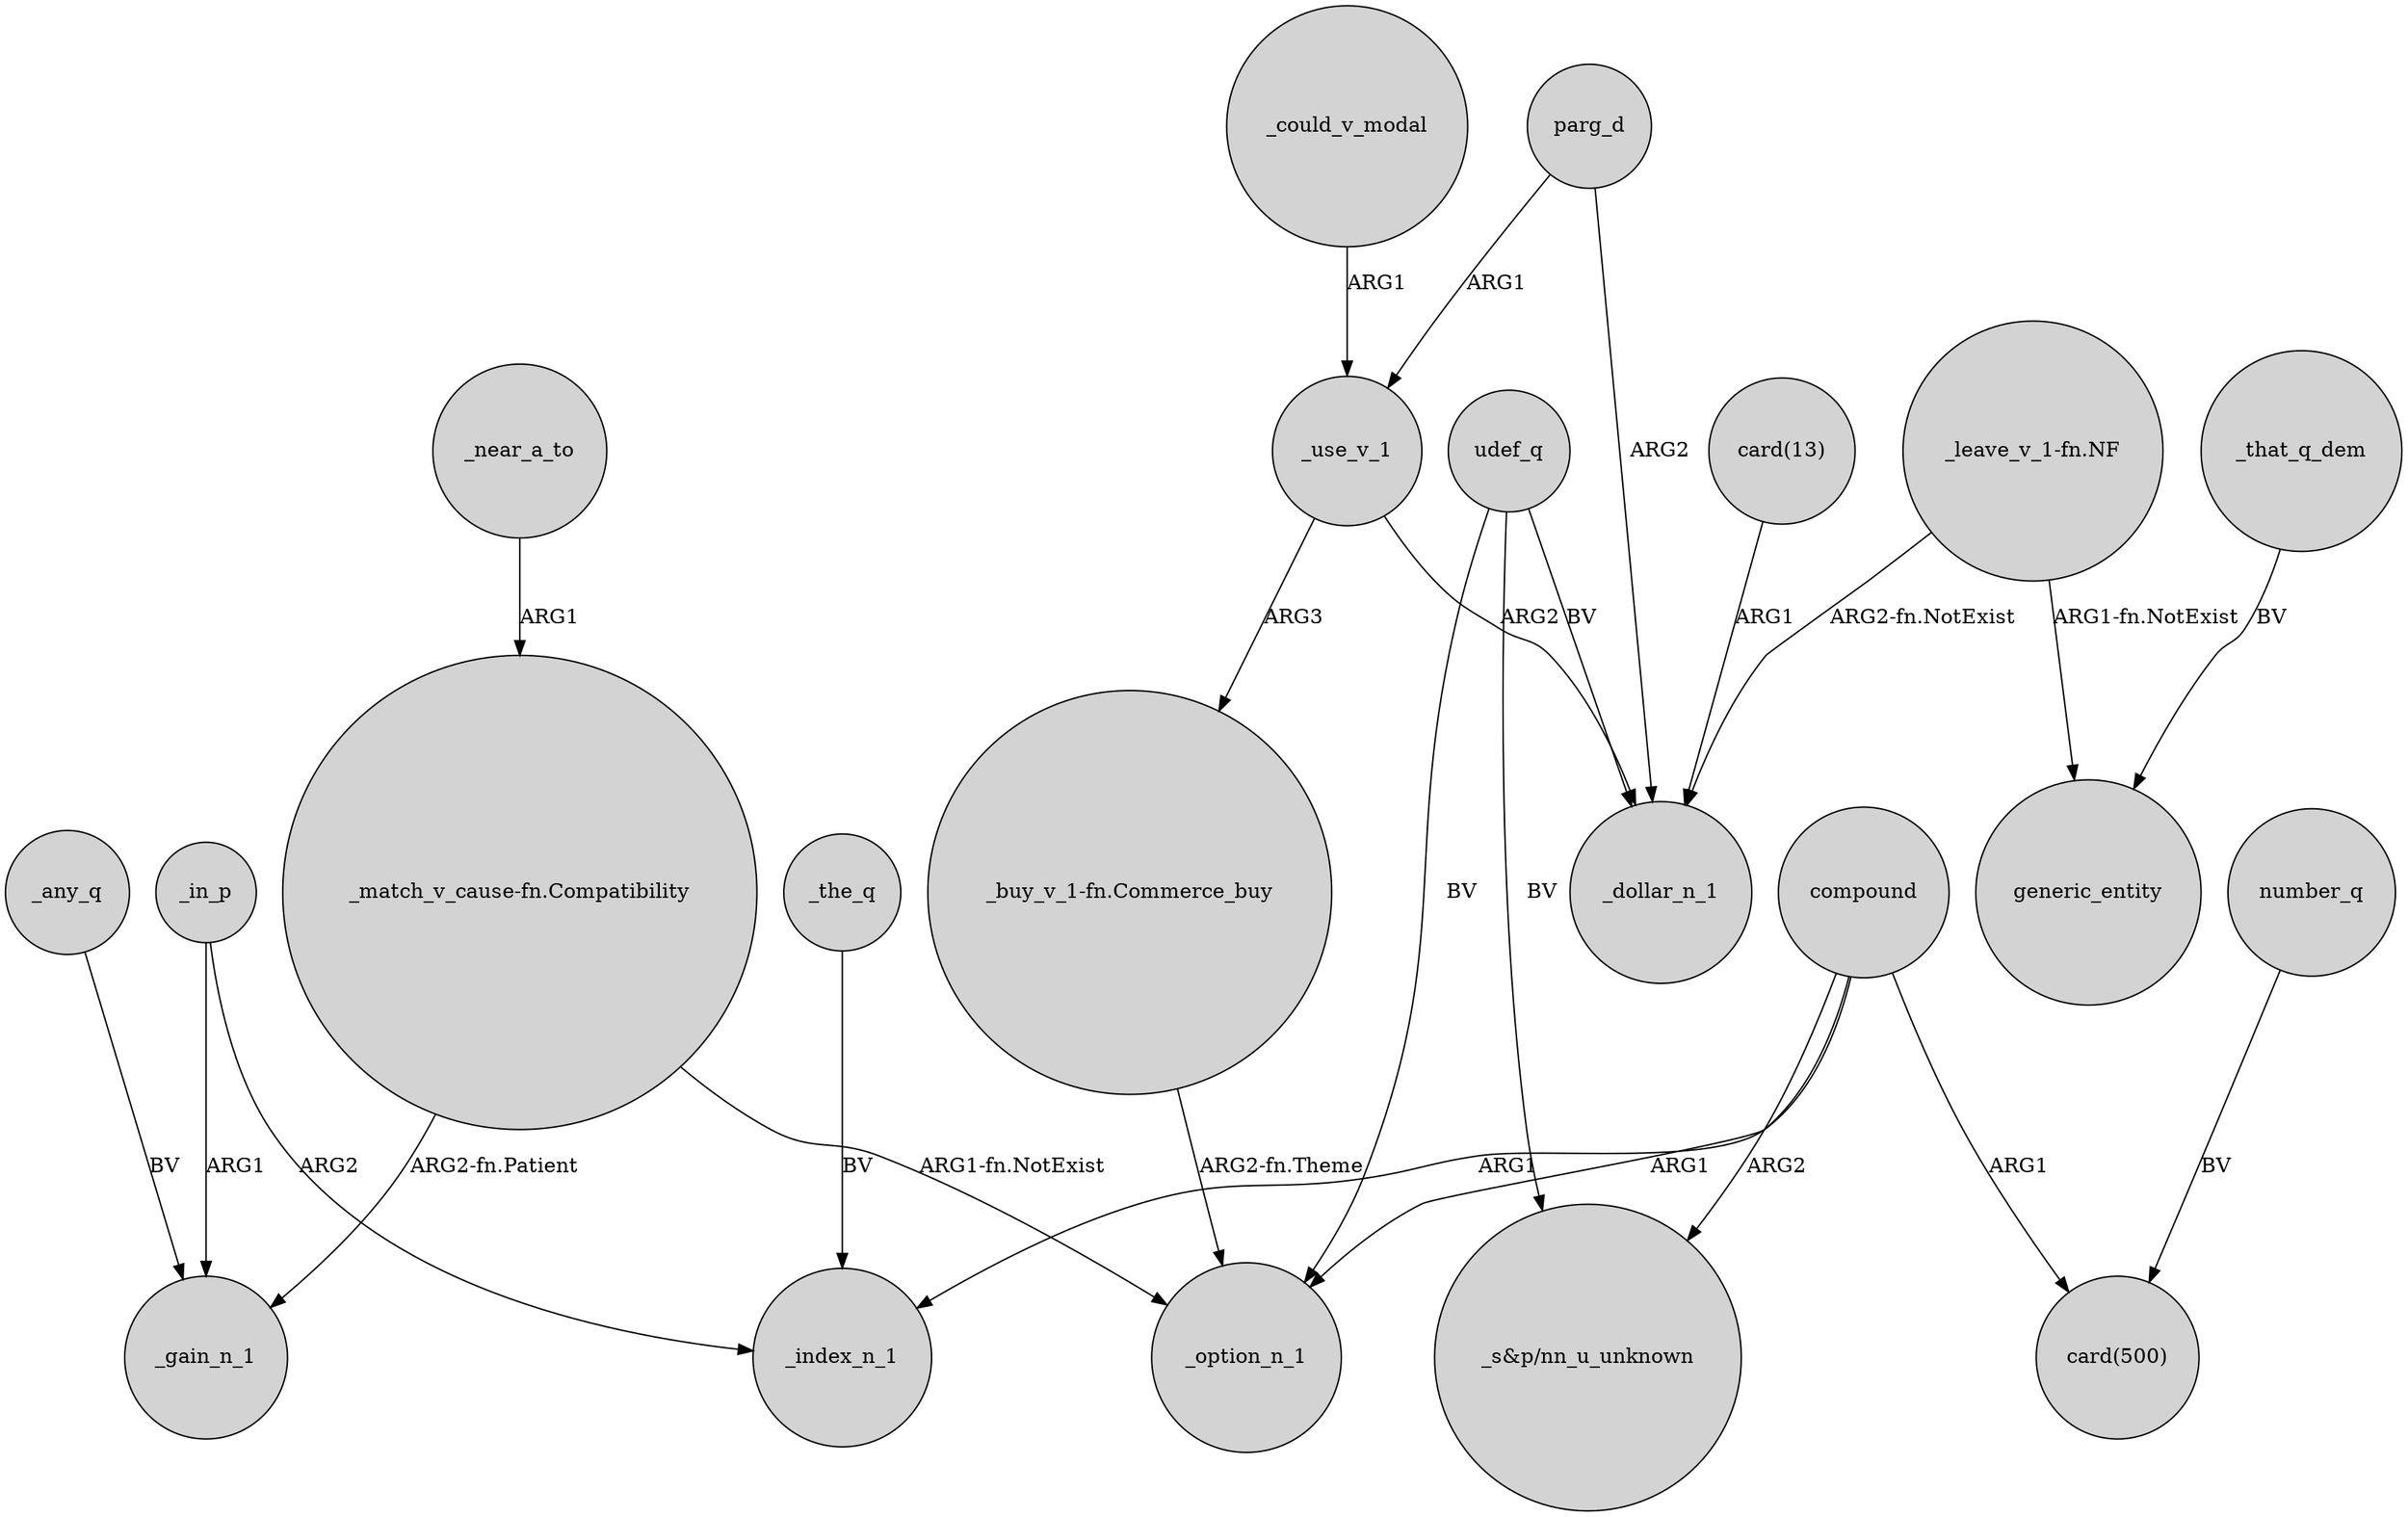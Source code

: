 digraph {
	node [shape=circle style=filled]
	"_match_v_cause-fn.Compatibility" -> _gain_n_1 [label="ARG2-fn.Patient"]
	parg_d -> _use_v_1 [label=ARG1]
	_use_v_1 -> _dollar_n_1 [label=ARG2]
	_use_v_1 -> "_buy_v_1-fn.Commerce_buy" [label=ARG3]
	udef_q -> "_s&p/nn_u_unknown" [label=BV]
	udef_q -> _option_n_1 [label=BV]
	_that_q_dem -> generic_entity [label=BV]
	_in_p -> _gain_n_1 [label=ARG1]
	"_buy_v_1-fn.Commerce_buy" -> _option_n_1 [label="ARG2-fn.Theme"]
	compound -> _option_n_1 [label=ARG1]
	"_match_v_cause-fn.Compatibility" -> _option_n_1 [label="ARG1-fn.NotExist"]
	compound -> "card(500)" [label=ARG1]
	number_q -> "card(500)" [label=BV]
	_could_v_modal -> _use_v_1 [label=ARG1]
	_any_q -> _gain_n_1 [label=BV]
	"_leave_v_1-fn.NF" -> generic_entity [label="ARG1-fn.NotExist"]
	_near_a_to -> "_match_v_cause-fn.Compatibility" [label=ARG1]
	_the_q -> _index_n_1 [label=BV]
	parg_d -> _dollar_n_1 [label=ARG2]
	"_leave_v_1-fn.NF" -> _dollar_n_1 [label="ARG2-fn.NotExist"]
	_in_p -> _index_n_1 [label=ARG2]
	"card(13)" -> _dollar_n_1 [label=ARG1]
	udef_q -> _dollar_n_1 [label=BV]
	compound -> _index_n_1 [label=ARG1]
	compound -> "_s&p/nn_u_unknown" [label=ARG2]
}
